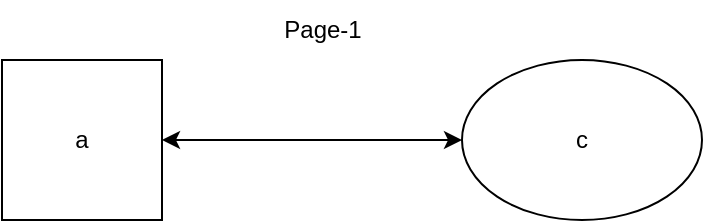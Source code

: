 <mxfile>
    <diagram id="sWgCjdYztQFh1ezxrF-R" name="Page-1">
        <mxGraphModel dx="1492" dy="379" grid="1" gridSize="10" guides="1" tooltips="1" connect="1" arrows="1" fold="1" page="1" pageScale="1" pageWidth="827" pageHeight="1169" math="0" shadow="0">
            <root>
                <mxCell id="0"/>
                <mxCell id="1" parent="0"/>
                <mxCell id="2" value="a" style="whiteSpace=wrap;html=1;aspect=fixed;" parent="1" vertex="1">
                    <mxGeometry x="80" y="60" width="80" height="80" as="geometry"/>
                </mxCell>
                <mxCell id="3" value="" style="endArrow=classic;startArrow=classic;html=1;exitX=1;exitY=0.5;exitDx=0;exitDy=0;entryX=0;entryY=0.5;entryDx=0;entryDy=0;" parent="1" source="2" target="4" edge="1">
                    <mxGeometry width="50" height="50" relative="1" as="geometry">
                        <mxPoint x="320" y="160" as="sourcePoint"/>
                        <mxPoint x="380" y="140" as="targetPoint"/>
                    </mxGeometry>
                </mxCell>
                <mxCell id="4" value="c" style="ellipse;whiteSpace=wrap;html=1;" parent="1" vertex="1">
                    <mxGeometry x="310" y="60" width="120" height="80" as="geometry"/>
                </mxCell>
                <mxCell id="jEQN0c8lupLUuRs0BYHV-4" value="Page-1" style="text;html=1;align=center;verticalAlign=middle;resizable=0;points=[];autosize=1;strokeColor=none;fillColor=none;" vertex="1" parent="1">
                    <mxGeometry x="210" y="30" width="60" height="30" as="geometry"/>
                </mxCell>
            </root>
        </mxGraphModel>
    </diagram>
    <diagram id="wlfak2Qh67BLjky1jg1P" name="Page-2">
        <mxGraphModel dx="1492" dy="379" grid="1" gridSize="10" guides="1" tooltips="1" connect="1" arrows="1" fold="1" page="1" pageScale="1" pageWidth="850" pageHeight="1100" math="0" shadow="0">
            <root>
                <mxCell id="0"/>
                <mxCell id="1" parent="0"/>
                <mxCell id="Xq97M8SX7CFenNwQ6utj-5" style="edgeStyle=none;html=1;exitX=1;exitY=0.5;exitDx=0;exitDy=0;entryX=0;entryY=0.5;entryDx=0;entryDy=0;" edge="1" parent="1" source="Xq97M8SX7CFenNwQ6utj-1" target="Xq97M8SX7CFenNwQ6utj-6">
                    <mxGeometry relative="1" as="geometry">
                        <mxPoint x="220" y="200" as="targetPoint"/>
                    </mxGeometry>
                </mxCell>
                <mxCell id="Xq97M8SX7CFenNwQ6utj-1" value="a" style="whiteSpace=wrap;html=1;aspect=fixed;" vertex="1" parent="1">
                    <mxGeometry x="80" y="60" width="80" height="80" as="geometry"/>
                </mxCell>
                <mxCell id="Xq97M8SX7CFenNwQ6utj-3" value="c" style="ellipse;whiteSpace=wrap;html=1;" vertex="1" parent="1">
                    <mxGeometry x="310" y="60" width="120" height="80" as="geometry"/>
                </mxCell>
                <mxCell id="Xq97M8SX7CFenNwQ6utj-4" value="Page-2" style="text;html=1;align=center;verticalAlign=middle;resizable=0;points=[];autosize=1;strokeColor=none;fillColor=none;" vertex="1" parent="1">
                    <mxGeometry x="210" y="30" width="60" height="30" as="geometry"/>
                </mxCell>
                <mxCell id="Xq97M8SX7CFenNwQ6utj-7" value="" style="edgeStyle=none;html=1;exitX=1;exitY=0.5;exitDx=0;exitDy=0;" edge="1" parent="1" source="Xq97M8SX7CFenNwQ6utj-6" target="Xq97M8SX7CFenNwQ6utj-3">
                    <mxGeometry relative="1" as="geometry"/>
                </mxCell>
                <mxCell id="Xq97M8SX7CFenNwQ6utj-6" value="b" style="rhombus;whiteSpace=wrap;html=1;" vertex="1" parent="1">
                    <mxGeometry x="200" y="60" width="80" height="80" as="geometry"/>
                </mxCell>
            </root>
        </mxGraphModel>
    </diagram>
</mxfile>